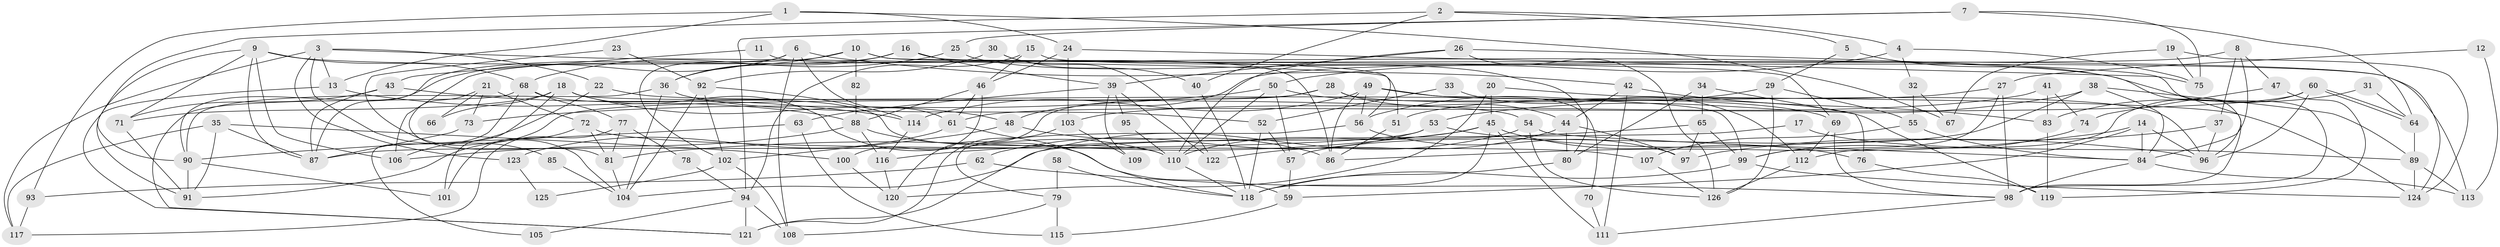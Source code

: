 // Generated by graph-tools (version 1.1) at 2025/51/03/09/25 04:51:02]
// undirected, 126 vertices, 252 edges
graph export_dot {
graph [start="1"]
  node [color=gray90,style=filled];
  1;
  2;
  3;
  4;
  5;
  6;
  7;
  8;
  9;
  10;
  11;
  12;
  13;
  14;
  15;
  16;
  17;
  18;
  19;
  20;
  21;
  22;
  23;
  24;
  25;
  26;
  27;
  28;
  29;
  30;
  31;
  32;
  33;
  34;
  35;
  36;
  37;
  38;
  39;
  40;
  41;
  42;
  43;
  44;
  45;
  46;
  47;
  48;
  49;
  50;
  51;
  52;
  53;
  54;
  55;
  56;
  57;
  58;
  59;
  60;
  61;
  62;
  63;
  64;
  65;
  66;
  67;
  68;
  69;
  70;
  71;
  72;
  73;
  74;
  75;
  76;
  77;
  78;
  79;
  80;
  81;
  82;
  83;
  84;
  85;
  86;
  87;
  88;
  89;
  90;
  91;
  92;
  93;
  94;
  95;
  96;
  97;
  98;
  99;
  100;
  101;
  102;
  103;
  104;
  105;
  106;
  107;
  108;
  109;
  110;
  111;
  112;
  113;
  114;
  115;
  116;
  117;
  118;
  119;
  120;
  121;
  122;
  123;
  124;
  125;
  126;
  1 -- 24;
  1 -- 93;
  1 -- 13;
  1 -- 67;
  2 -- 90;
  2 -- 40;
  2 -- 4;
  2 -- 5;
  3 -- 22;
  3 -- 51;
  3 -- 13;
  3 -- 85;
  3 -- 117;
  3 -- 123;
  4 -- 50;
  4 -- 32;
  4 -- 75;
  5 -- 29;
  5 -- 96;
  6 -- 42;
  6 -- 61;
  6 -- 87;
  6 -- 102;
  6 -- 108;
  7 -- 94;
  7 -- 75;
  7 -- 25;
  7 -- 64;
  8 -- 48;
  8 -- 47;
  8 -- 37;
  8 -- 84;
  9 -- 68;
  9 -- 87;
  9 -- 71;
  9 -- 91;
  9 -- 98;
  9 -- 106;
  10 -- 90;
  10 -- 36;
  10 -- 56;
  10 -- 69;
  10 -- 82;
  11 -- 43;
  11 -- 86;
  12 -- 27;
  12 -- 113;
  13 -- 88;
  13 -- 121;
  14 -- 84;
  14 -- 59;
  14 -- 86;
  14 -- 96;
  15 -- 94;
  15 -- 46;
  15 -- 124;
  16 -- 106;
  16 -- 113;
  16 -- 36;
  16 -- 39;
  17 -- 104;
  17 -- 89;
  18 -- 59;
  18 -- 71;
  18 -- 48;
  18 -- 66;
  18 -- 99;
  18 -- 101;
  19 -- 67;
  19 -- 124;
  19 -- 75;
  20 -- 124;
  20 -- 120;
  20 -- 45;
  21 -- 72;
  21 -- 81;
  21 -- 66;
  21 -- 73;
  22 -- 106;
  22 -- 54;
  23 -- 92;
  23 -- 104;
  24 -- 75;
  24 -- 46;
  24 -- 103;
  25 -- 68;
  25 -- 80;
  26 -- 98;
  26 -- 110;
  26 -- 39;
  26 -- 126;
  27 -- 98;
  27 -- 99;
  27 -- 51;
  28 -- 44;
  28 -- 96;
  28 -- 91;
  28 -- 120;
  29 -- 55;
  29 -- 126;
  29 -- 56;
  30 -- 122;
  30 -- 92;
  30 -- 40;
  31 -- 83;
  31 -- 64;
  32 -- 55;
  32 -- 67;
  33 -- 52;
  33 -- 112;
  34 -- 65;
  34 -- 80;
  34 -- 76;
  35 -- 91;
  35 -- 87;
  35 -- 100;
  35 -- 117;
  36 -- 52;
  36 -- 90;
  36 -- 104;
  37 -- 96;
  37 -- 97;
  38 -- 84;
  38 -- 53;
  38 -- 57;
  38 -- 89;
  39 -- 63;
  39 -- 95;
  39 -- 109;
  39 -- 122;
  40 -- 118;
  41 -- 103;
  41 -- 83;
  41 -- 74;
  42 -- 44;
  42 -- 111;
  42 -- 83;
  43 -- 87;
  43 -- 71;
  43 -- 114;
  44 -- 97;
  44 -- 80;
  44 -- 122;
  45 -- 118;
  45 -- 76;
  45 -- 81;
  45 -- 110;
  45 -- 111;
  46 -- 100;
  46 -- 61;
  46 -- 88;
  47 -- 119;
  47 -- 74;
  48 -- 86;
  48 -- 102;
  49 -- 56;
  49 -- 114;
  49 -- 70;
  49 -- 86;
  49 -- 119;
  50 -- 110;
  50 -- 69;
  50 -- 57;
  50 -- 73;
  51 -- 86;
  52 -- 57;
  52 -- 118;
  53 -- 96;
  53 -- 87;
  53 -- 62;
  54 -- 84;
  54 -- 121;
  54 -- 126;
  55 -- 84;
  55 -- 107;
  56 -- 79;
  56 -- 97;
  57 -- 59;
  58 -- 79;
  58 -- 118;
  59 -- 115;
  60 -- 64;
  60 -- 64;
  60 -- 96;
  60 -- 61;
  60 -- 112;
  61 -- 118;
  61 -- 123;
  62 -- 98;
  62 -- 93;
  63 -- 90;
  63 -- 115;
  64 -- 89;
  65 -- 97;
  65 -- 99;
  65 -- 116;
  68 -- 110;
  68 -- 77;
  68 -- 105;
  68 -- 121;
  69 -- 112;
  69 -- 98;
  70 -- 111;
  71 -- 91;
  72 -- 101;
  72 -- 81;
  72 -- 107;
  73 -- 87;
  74 -- 99;
  76 -- 119;
  77 -- 117;
  77 -- 81;
  77 -- 78;
  78 -- 94;
  79 -- 108;
  79 -- 115;
  80 -- 118;
  81 -- 104;
  82 -- 88;
  83 -- 119;
  84 -- 98;
  84 -- 113;
  85 -- 104;
  88 -- 106;
  88 -- 110;
  88 -- 116;
  89 -- 113;
  89 -- 124;
  90 -- 91;
  90 -- 101;
  92 -- 114;
  92 -- 102;
  92 -- 104;
  93 -- 117;
  94 -- 108;
  94 -- 121;
  94 -- 105;
  95 -- 110;
  98 -- 111;
  99 -- 124;
  99 -- 118;
  100 -- 120;
  102 -- 108;
  102 -- 125;
  103 -- 121;
  103 -- 109;
  107 -- 126;
  110 -- 118;
  112 -- 126;
  114 -- 116;
  116 -- 120;
  123 -- 125;
}
